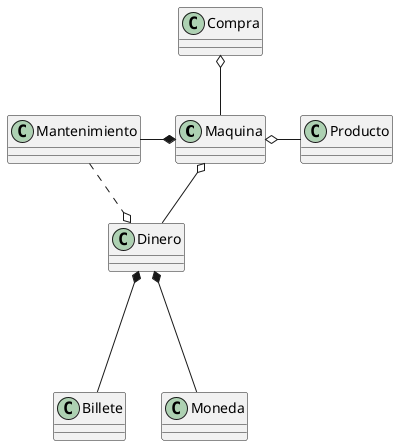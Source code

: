 @startuml modelo-de-dominio
class Maquina
class Billete
class Moneda
class Producto
class Dinero
class Compra
class Mantenimiento

Maquina -u-o Compra
Maquina *--l Mantenimiento
Maquina o-- Dinero
Maquina o---r Producto

Dinero *--- Billete
Dinero *--- Moneda

Mantenimiento ...r.o Dinero
@enduml